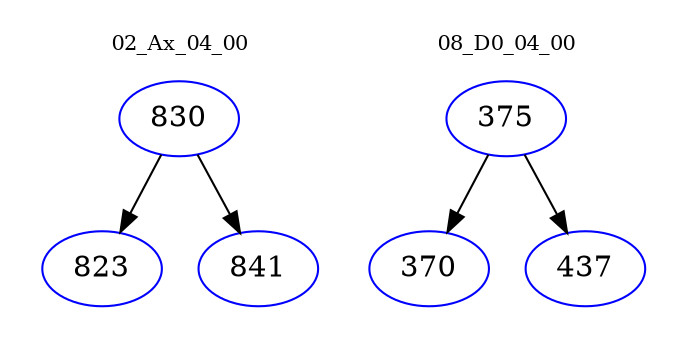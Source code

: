 digraph{
subgraph cluster_0 {
color = white
label = "02_Ax_04_00";
fontsize=10;
T0_830 [label="830", color="blue"]
T0_830 -> T0_823 [color="black"]
T0_823 [label="823", color="blue"]
T0_830 -> T0_841 [color="black"]
T0_841 [label="841", color="blue"]
}
subgraph cluster_1 {
color = white
label = "08_D0_04_00";
fontsize=10;
T1_375 [label="375", color="blue"]
T1_375 -> T1_370 [color="black"]
T1_370 [label="370", color="blue"]
T1_375 -> T1_437 [color="black"]
T1_437 [label="437", color="blue"]
}
}

